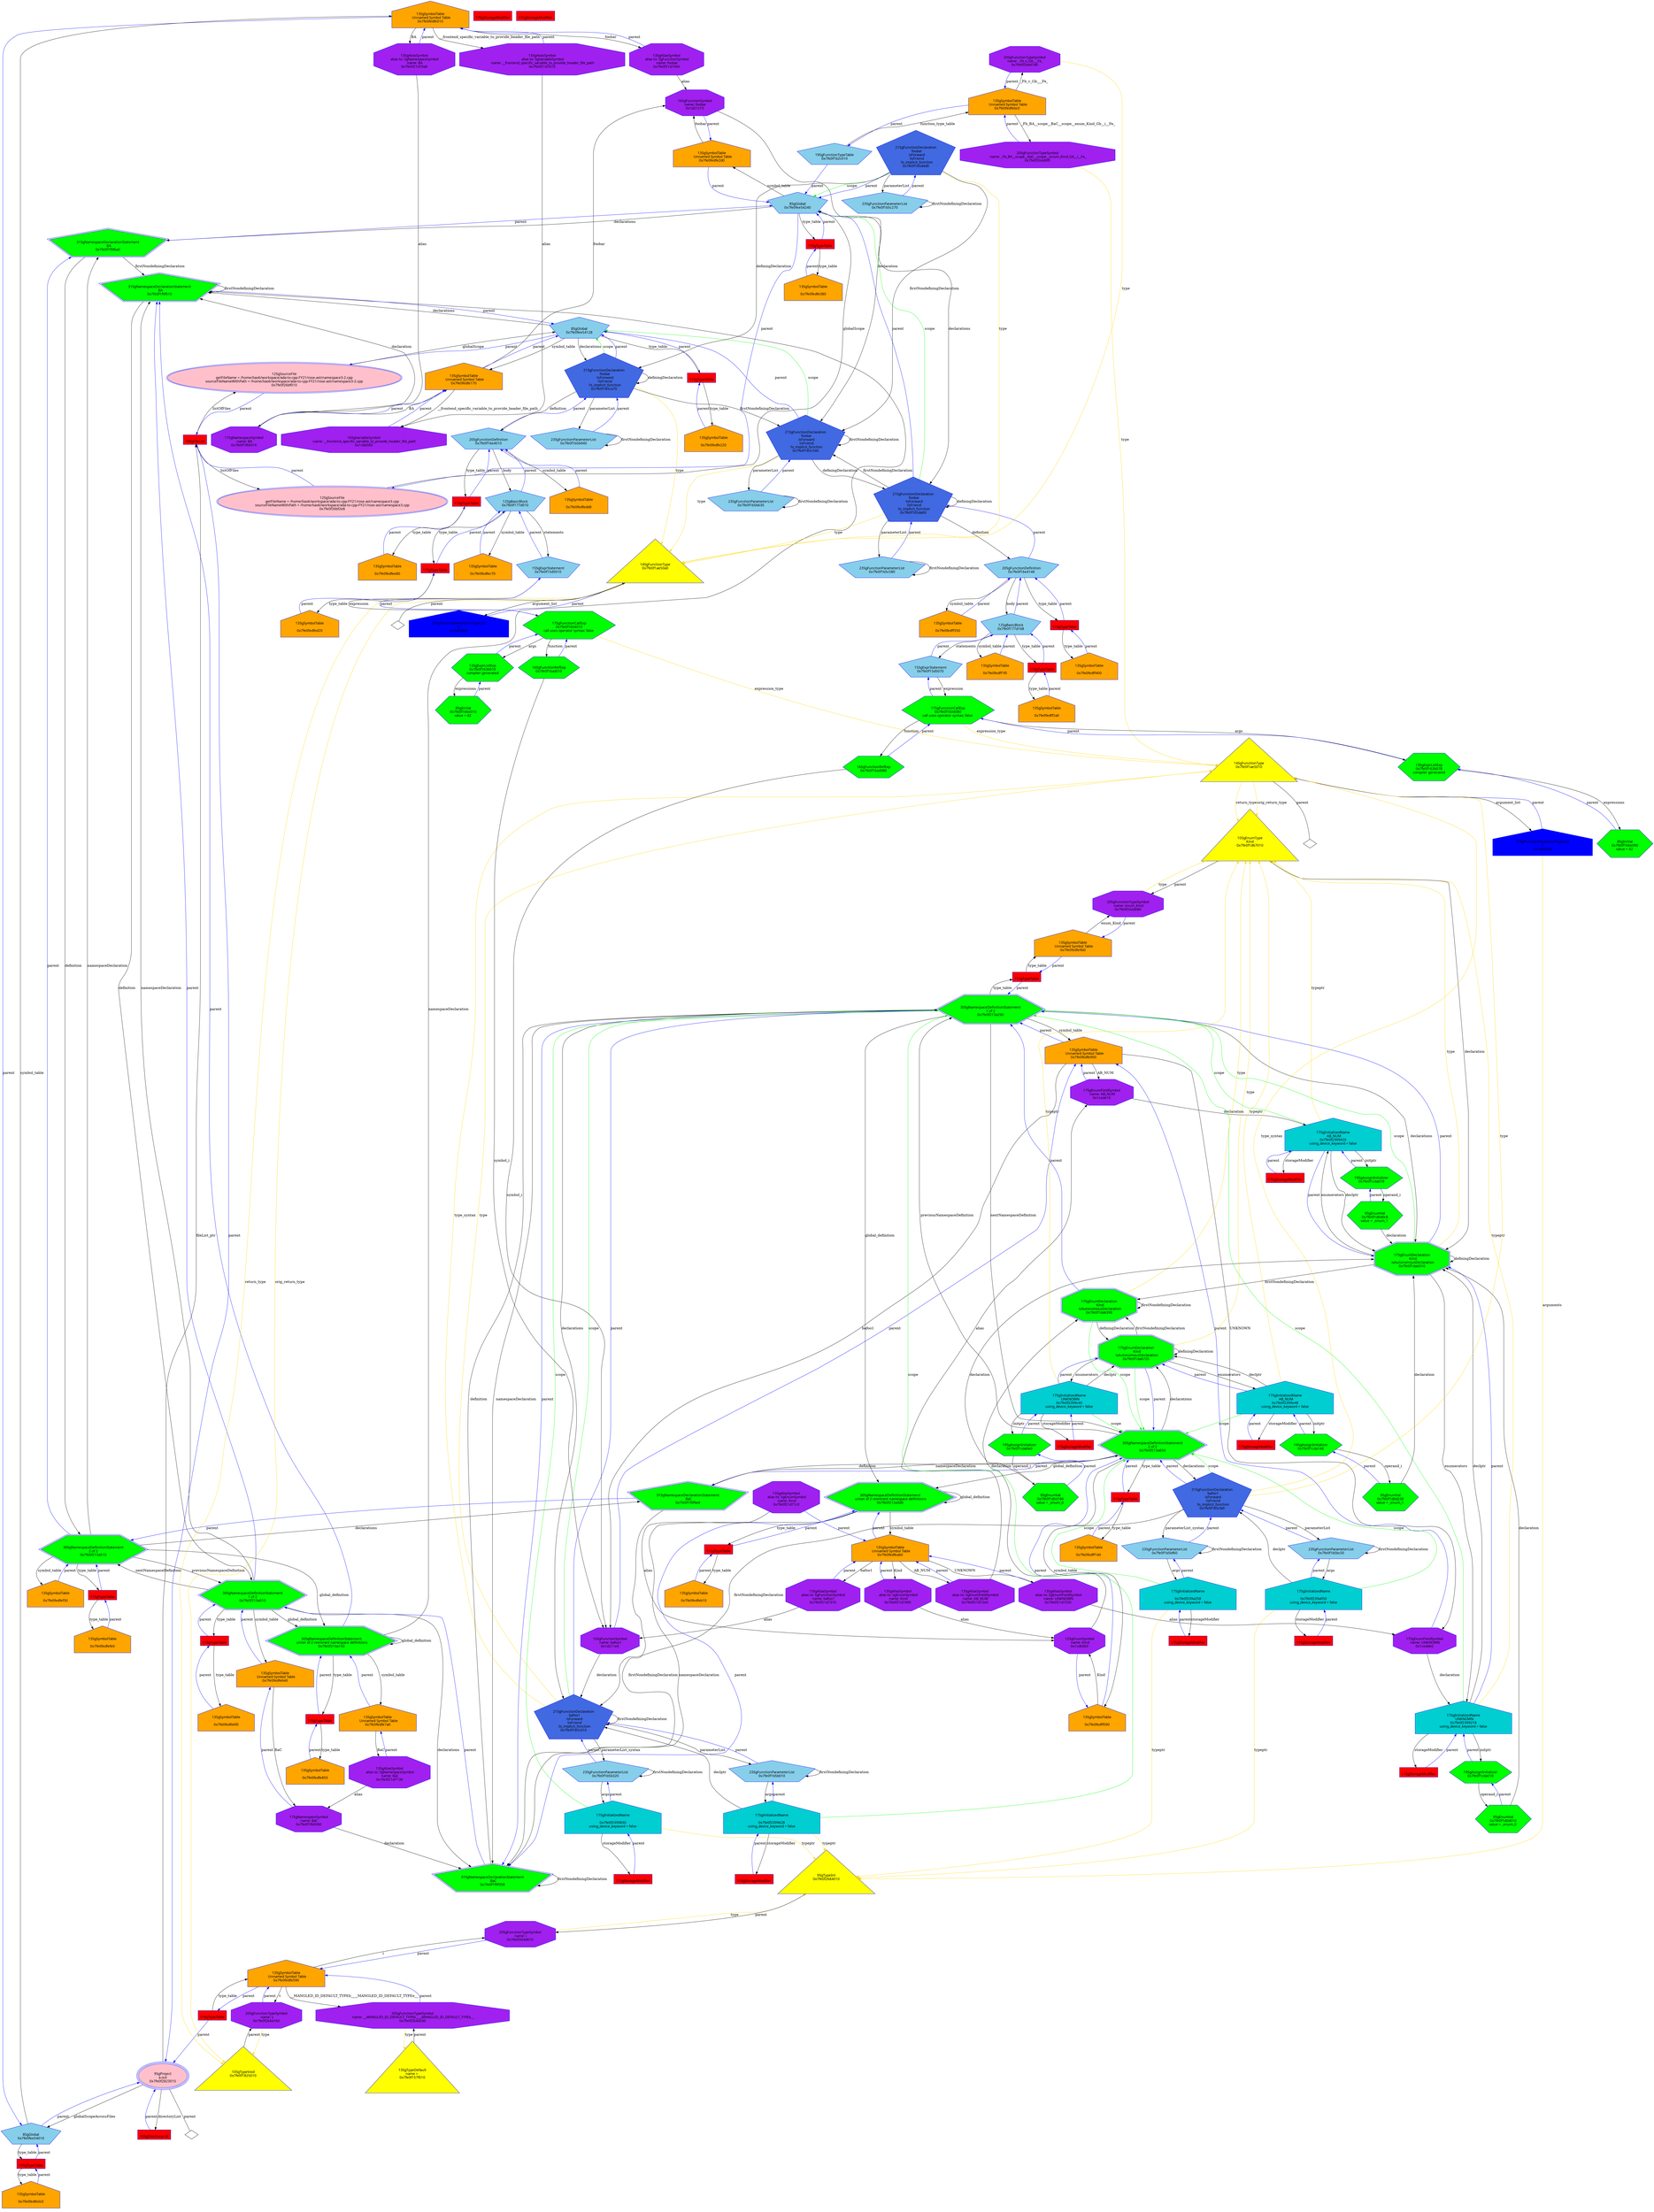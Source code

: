 digraph "Gnamespace3-2--namespace3.cpp.dot" {
"0x7fe0fedfe010"[label="\n13SgSymbolTable\n  Unnamed Symbol Table\n  0x7fe0fedfe010  " shape=house,regular=0,URL="\N",tooltip="more info at \N",sides=5,peripheries=1,color="blue",fillcolor=orange,fontname="7x13bold",fontcolor=black,style=filled];
"0x7fe0fedfe010" -> "0x7fe0f21d7400"[label="foobar" dir=forward ];
"0x7fe0fedfe010" -> "0x7fe0f21d70a0"[label="BA" dir=forward ];
"0x7fe0fedfe010" -> "0x7fe0f21d7010"[label="__frontend_specific_variable_to_provide_header_file_path" dir=forward ];
"0x7fe0fedfe010" -> "0x7fe0fee54010"[label="parent" color="blue" dir=forward ];
"0x7fe0fedfe0c0"[label="\n13SgSymbolTable\n  \n  0x7fe0fedfe0c0  " shape=house,regular=0,URL="\N",tooltip="more info at \N",sides=5,peripheries=1,color="blue",fillcolor=orange,fontname="7x13bold",fontcolor=black,style=filled];
"0x7fe0fedfe0c0" -> "0x1bf2fe0"[label="parent" color="blue" dir=forward ];
"0x7fe0fedfe170"[label="\n13SgSymbolTable\n  Unnamed Symbol Table\n  0x7fe0fedfe170  " shape=house,regular=0,URL="\N",tooltip="more info at \N",sides=5,peripheries=1,color="blue",fillcolor=orange,fontname="7x13bold",fontcolor=black,style=filled];
"0x7fe0fedfe170" -> "0x1d21210"[label="foobar" dir=forward ];
"0x7fe0fedfe170" -> "0x7fe0f1f60010"[label="BA" dir=forward ];
"0x7fe0fedfe170" -> "0x1cbb560"[label="__frontend_specific_variable_to_provide_header_file_path" dir=forward ];
"0x7fe0fedfe170" -> "0x7fe0fee54128"[label="parent" color="blue" dir=forward ];
"0x7fe0fedfe220"[label="\n13SgSymbolTable\n  \n  0x7fe0fedfe220  " shape=house,regular=0,URL="\N",tooltip="more info at \N",sides=5,peripheries=1,color="blue",fillcolor=orange,fontname="7x13bold",fontcolor=black,style=filled];
"0x7fe0fedfe220" -> "0x1bf3008"[label="parent" color="blue" dir=forward ];
"0x7fe0fedfe2d0"[label="\n13SgSymbolTable\n  Unnamed Symbol Table\n  0x7fe0fedfe2d0  " shape=house,regular=0,URL="\N",tooltip="more info at \N",sides=5,peripheries=1,color="blue",fillcolor=orange,fontname="7x13bold",fontcolor=black,style=filled];
"0x7fe0fedfe2d0" -> "0x1d21210"[label="foobar" dir=forward ];
"0x7fe0fedfe2d0" -> "0x7fe0fee54240"[label="parent" color="blue" dir=forward ];
"0x7fe0fedfe380"[label="\n13SgSymbolTable\n  \n  0x7fe0fedfe380  " shape=house,regular=0,URL="\N",tooltip="more info at \N",sides=5,peripheries=1,color="blue",fillcolor=orange,fontname="7x13bold",fontcolor=black,style=filled];
"0x7fe0fedfe380" -> "0x1bf3030"[label="parent" color="blue" dir=forward ];
"0x7fe0fedfe590"[label="\n13SgSymbolTable\n  Unnamed Symbol Table\n  0x7fe0fedfe590  " shape=house,regular=0,URL="\N",tooltip="more info at \N",sides=5,peripheries=1,color="blue",fillcolor=orange,fontname="7x13bold",fontcolor=black,style=filled];
"0x7fe0fedfe590" -> "0x7fe0f264d240"[label="__MANGLED_ID_DEFAULT_TYPEb____MANGLED_ID_DEFAULT_TYPEe__" dir=forward ];
"0x7fe0fedfe590" -> "0x7fe0f264d160"[label="v" dir=forward ];
"0x7fe0fedfe590" -> "0x7fe0f264d010"[label="i" dir=forward ];
"0x7fe0fedfe590" -> "0x1bf3080"[label="parent" color="blue" dir=forward ];
"0x7fe0fedfe640"[label="\n13SgSymbolTable\n  Unnamed Symbol Table\n  0x7fe0fedfe640  " shape=house,regular=0,URL="\N",tooltip="more info at \N",sides=5,peripheries=1,color="blue",fillcolor=orange,fontname="7x13bold",fontcolor=black,style=filled];
"0x7fe0fedfe640" -> "0x7fe0f1f60090"[label="BaC" dir=forward ];
"0x7fe0fedfe640" -> "0x7fe0f213a010"[label="parent" color="blue" dir=forward ];
"0x7fe0fedfe6f0"[label="\n13SgSymbolTable\n  \n  0x7fe0fedfe6f0  " shape=house,regular=0,URL="\N",tooltip="more info at \N",sides=5,peripheries=1,color="blue",fillcolor=orange,fontname="7x13bold",fontcolor=black,style=filled];
"0x7fe0fedfe6f0" -> "0x1bf30a8"[label="parent" color="blue" dir=forward ];
"0x7fe0fedfe7a0"[label="\n13SgSymbolTable\n  Unnamed Symbol Table\n  0x7fe0fedfe7a0  " shape=house,regular=0,URL="\N",tooltip="more info at \N",sides=5,peripheries=1,color="blue",fillcolor=orange,fontname="7x13bold",fontcolor=black,style=filled];
"0x7fe0fedfe7a0" -> "0x7fe0f21d7130"[label="BaC" dir=forward ];
"0x7fe0fedfe7a0" -> "0x7fe0f213a150"[label="parent" color="blue" dir=forward ];
"0x7fe0fedfe850"[label="\n13SgSymbolTable\n  \n  0x7fe0fedfe850  " shape=house,regular=0,URL="\N",tooltip="more info at \N",sides=5,peripheries=1,color="blue",fillcolor=orange,fontname="7x13bold",fontcolor=black,style=filled];
"0x7fe0fedfe850" -> "0x1bf30d0"[label="parent" color="blue" dir=forward ];
"0x7fe0fedfe900"[label="\n13SgSymbolTable\n  Unnamed Symbol Table\n  0x7fe0fedfe900  " shape=house,regular=0,URL="\N",tooltip="more info at \N",sides=5,peripheries=1,color="blue",fillcolor=orange,fontname="7x13bold",fontcolor=black,style=filled];
"0x7fe0fedfe900" -> "0x1d211e0"[label="bafoo1" dir=forward ];
"0x7fe0fedfe900" -> "0x1cede10"[label="AB_NUM" dir=forward ];
"0x7fe0fedfe900" -> "0x1cedde0"[label="UNKNOWN" dir=forward ];
"0x7fe0fedfe900" -> "0x7fe0f213a290"[label="parent" color="blue" dir=forward ];
"0x7fe0fedfe9b0"[label="\n13SgSymbolTable\n  Unnamed Symbol Table\n  0x7fe0fedfe9b0  " shape=house,regular=0,URL="\N",tooltip="more info at \N",sides=5,peripheries=1,color="blue",fillcolor=orange,fontname="7x13bold",fontcolor=black,style=filled];
"0x7fe0fedfe9b0" -> "0x7fe0f264d080"[label="enum_Kind" dir=forward ];
"0x7fe0fedfe9b0" -> "0x1bf30f8"[label="parent" color="blue" dir=forward ];
"0x7fe0fedfea60"[label="\n13SgSymbolTable\n  Unnamed Symbol Table\n  0x7fe0fedfea60  " shape=house,regular=0,URL="\N",tooltip="more info at \N",sides=5,peripheries=1,color="blue",fillcolor=orange,fontname="7x13bold",fontcolor=black,style=filled];
"0x7fe0fedfea60" -> "0x7fe0f21d7490"[label="Kind" dir=forward ];
"0x7fe0fedfea60" -> "0x7fe0f21d7370"[label="bafoo1" dir=forward ];
"0x7fe0fedfea60" -> "0x7fe0f21d72e0"[label="AB_NUM" dir=forward ];
"0x7fe0fedfea60" -> "0x7fe0f21d7250"[label="UNKNOWN" dir=forward ];
"0x7fe0fedfea60" -> "0x7fe0f213a3d0"[label="parent" color="blue" dir=forward ];
"0x7fe0fedfeb10"[label="\n13SgSymbolTable\n  \n  0x7fe0fedfeb10  " shape=house,regular=0,URL="\N",tooltip="more info at \N",sides=5,peripheries=1,color="blue",fillcolor=orange,fontname="7x13bold",fontcolor=black,style=filled];
"0x7fe0fedfeb10" -> "0x1bf3120"[label="parent" color="blue" dir=forward ];
"0x7fe0fedfebc0"[label="\n13SgSymbolTable\n  Unnamed Symbol Table\n  0x7fe0fedfebc0  " shape=house,regular=0,URL="\N",tooltip="more info at \N",sides=5,peripheries=1,color="blue",fillcolor=orange,fontname="7x13bold",fontcolor=black,style=filled];
"0x7fe0fedfebc0" -> "0x7fe0f264d1d0"[label="_Fb_v_Gb___Fe_" dir=forward ];
"0x7fe0fedfebc0" -> "0x7fe0f264d0f0"[label="_Fb_BA__scope__BaC__scope__enum_Kind_Gb__i__Fe_" dir=forward ];
"0x7fe0fedfebc0" -> "0x7fe0f1b2c010"[label="parent" color="blue" dir=forward ];
"0x7fe0fedfec70"[label="\n13SgSymbolTable\n  \n  0x7fe0fedfec70  " shape=house,regular=0,URL="\N",tooltip="more info at \N",sides=5,peripheries=1,color="blue",fillcolor=orange,fontname="7x13bold",fontcolor=black,style=filled];
"0x7fe0fedfec70" -> "0x7fe0f177d010"[label="parent" color="blue" dir=forward ];
"0x7fe0fedfed20"[label="\n13SgSymbolTable\n  \n  0x7fe0fedfed20  " shape=house,regular=0,URL="\N",tooltip="more info at \N",sides=5,peripheries=1,color="blue",fillcolor=orange,fontname="7x13bold",fontcolor=black,style=filled];
"0x7fe0fedfed20" -> "0x1bf3148"[label="parent" color="blue" dir=forward ];
"0x7fe0fedfedd0"[label="\n13SgSymbolTable\n  \n  0x7fe0fedfedd0  " shape=house,regular=0,URL="\N",tooltip="more info at \N",sides=5,peripheries=1,color="blue",fillcolor=orange,fontname="7x13bold",fontcolor=black,style=filled];
"0x7fe0fedfedd0" -> "0x7fe0f16e4010"[label="parent" color="blue" dir=forward ];
"0x7fe0fedfee80"[label="\n13SgSymbolTable\n  \n  0x7fe0fedfee80  " shape=house,regular=0,URL="\N",tooltip="more info at \N",sides=5,peripheries=1,color="blue",fillcolor=orange,fontname="7x13bold",fontcolor=black,style=filled];
"0x7fe0fedfee80" -> "0x1bf3170"[label="parent" color="blue" dir=forward ];
"0x7fe0fedfef30"[label="\n13SgSymbolTable\n  \n  0x7fe0fedfef30  " shape=house,regular=0,URL="\N",tooltip="more info at \N",sides=5,peripheries=1,color="blue",fillcolor=orange,fontname="7x13bold",fontcolor=black,style=filled];
"0x7fe0fedfef30" -> "0x7fe0f213a510"[label="parent" color="blue" dir=forward ];
"0x7fe0fedfefe0"[label="\n13SgSymbolTable\n  \n  0x7fe0fedfefe0  " shape=house,regular=0,URL="\N",tooltip="more info at \N",sides=5,peripheries=1,color="blue",fillcolor=orange,fontname="7x13bold",fontcolor=black,style=filled];
"0x7fe0fedfefe0" -> "0x1bf3198"[label="parent" color="blue" dir=forward ];
"0x7fe0fedff090"[label="\n13SgSymbolTable\n  \n  0x7fe0fedff090  " shape=house,regular=0,URL="\N",tooltip="more info at \N",sides=5,peripheries=1,color="blue",fillcolor=orange,fontname="7x13bold",fontcolor=black,style=filled];
"0x7fe0fedff090" -> "0x1cd6060"[label="Kind" dir=forward ];
"0x7fe0fedff090" -> "0x7fe0f213a650"[label="parent" color="blue" dir=forward ];
"0x7fe0fedff140"[label="\n13SgSymbolTable\n  \n  0x7fe0fedff140  " shape=house,regular=0,URL="\N",tooltip="more info at \N",sides=5,peripheries=1,color="blue",fillcolor=orange,fontname="7x13bold",fontcolor=black,style=filled];
"0x7fe0fedff140" -> "0x1bf31c0"[label="parent" color="blue" dir=forward ];
"0x7fe0fedff1f0"[label="\n13SgSymbolTable\n  \n  0x7fe0fedff1f0  " shape=house,regular=0,URL="\N",tooltip="more info at \N",sides=5,peripheries=1,color="blue",fillcolor=orange,fontname="7x13bold",fontcolor=black,style=filled];
"0x7fe0fedff1f0" -> "0x7fe0f177d168"[label="parent" color="blue" dir=forward ];
"0x7fe0fedff2a0"[label="\n13SgSymbolTable\n  \n  0x7fe0fedff2a0  " shape=house,regular=0,URL="\N",tooltip="more info at \N",sides=5,peripheries=1,color="blue",fillcolor=orange,fontname="7x13bold",fontcolor=black,style=filled];
"0x7fe0fedff2a0" -> "0x1bf31e8"[label="parent" color="blue" dir=forward ];
"0x7fe0fedff350"[label="\n13SgSymbolTable\n  \n  0x7fe0fedff350  " shape=house,regular=0,URL="\N",tooltip="more info at \N",sides=5,peripheries=1,color="blue",fillcolor=orange,fontname="7x13bold",fontcolor=black,style=filled];
"0x7fe0fedff350" -> "0x7fe0f16e4148"[label="parent" color="blue" dir=forward ];
"0x7fe0fedff400"[label="\n13SgSymbolTable\n  \n  0x7fe0fedff400  " shape=house,regular=0,URL="\N",tooltip="more info at \N",sides=5,peripheries=1,color="blue",fillcolor=orange,fontname="7x13bold",fontcolor=black,style=filled];
"0x7fe0fedff400" -> "0x1bf3210"[label="parent" color="blue" dir=forward ];
"0x1ca7bc0"[label="\n17SgStorageModifier" shape=polygon,regular=0,URL="\N",tooltip="more info at \N",sides=4,peripheries=1,color="blue",fillcolor=red,fontname="7x13bold",fontcolor=black,style=filled];
"0x1ca7be8"[label="\n17SgStorageModifier" shape=polygon,regular=0,URL="\N",tooltip="more info at \N",sides=4,peripheries=1,color="blue",fillcolor=red,fontname="7x13bold",fontcolor=black,style=filled];
"0x1ca7be8" -> "0x7fe0f2399218"[label="parent" color="blue" dir=forward ];
"0x1ca7c10"[label="\n17SgStorageModifier" shape=polygon,regular=0,URL="\N",tooltip="more info at \N",sides=4,peripheries=1,color="blue",fillcolor=red,fontname="7x13bold",fontcolor=black,style=filled];
"0x1ca7c10" -> "0x7fe0f2399420"[label="parent" color="blue" dir=forward ];
"0x1ca7c38"[label="\n17SgStorageModifier" shape=polygon,regular=0,URL="\N",tooltip="more info at \N",sides=4,peripheries=1,color="blue",fillcolor=red,fontname="7x13bold",fontcolor=black,style=filled];
"0x1ca7c38" -> "0x7fe0f2399628"[label="parent" color="blue" dir=forward ];
"0x1ca7c60"[label="\n17SgStorageModifier" shape=polygon,regular=0,URL="\N",tooltip="more info at \N",sides=4,peripheries=1,color="blue",fillcolor=red,fontname="7x13bold",fontcolor=black,style=filled];
"0x1ca7c60" -> "0x7fe0f2399830"[label="parent" color="blue" dir=forward ];
"0x1ca7c88"[label="\n17SgStorageModifier" shape=polygon,regular=0,URL="\N",tooltip="more info at \N",sides=4,peripheries=1,color="blue",fillcolor=red,fontname="7x13bold",fontcolor=black,style=filled];
"0x1ca7cb0"[label="\n17SgStorageModifier" shape=polygon,regular=0,URL="\N",tooltip="more info at \N",sides=4,peripheries=1,color="blue",fillcolor=red,fontname="7x13bold",fontcolor=black,style=filled];
"0x1ca7cb0" -> "0x7fe0f2399c40"[label="parent" color="blue" dir=forward ];
"0x1ca7cd8"[label="\n17SgStorageModifier" shape=polygon,regular=0,URL="\N",tooltip="more info at \N",sides=4,peripheries=1,color="blue",fillcolor=red,fontname="7x13bold",fontcolor=black,style=filled];
"0x1ca7cd8" -> "0x7fe0f2399e48"[label="parent" color="blue" dir=forward ];
"0x1ca7d00"[label="\n17SgStorageModifier" shape=polygon,regular=0,URL="\N",tooltip="more info at \N",sides=4,peripheries=1,color="blue",fillcolor=red,fontname="7x13bold",fontcolor=black,style=filled];
"0x1ca7d00" -> "0x7fe0f239a050"[label="parent" color="blue" dir=forward ];
"0x1ca7d28"[label="\n17SgStorageModifier" shape=polygon,regular=0,URL="\N",tooltip="more info at \N",sides=4,peripheries=1,color="blue",fillcolor=red,fontname="7x13bold",fontcolor=black,style=filled];
"0x1ca7d28" -> "0x7fe0f239a258"[label="parent" color="blue" dir=forward ];
"0x7fe0f26bf010"[label="\n12SgSourceFile\n  getFileName = /home/liao6/workspace/ada-to-cpp-FY21/rose-ast/namespace3-2.cpp  \n  sourceFileNameWithPath = /home/liao6/workspace/ada-to-cpp-FY21/rose-ast/namespace3-2.cpp  \n  0x7fe0f26bf010  " shape=ellipse,regular=0,URL="\N",tooltip="more info at \N",sides=5,peripheries=2,color="blue",fillcolor=pink,fontname="7x13bold",fontcolor=black,style=filled];
"0x7fe0f26bf010" -> "0x7fe0fee54128"[label="globalScope" dir=forward ];
"0x7fe0f26bf010" -> "0x1bb8560"[label="parent" color="blue" dir=forward ];
"0x7fe0f26bf2e8"[label="\n12SgSourceFile\n  getFileName = /home/liao6/workspace/ada-to-cpp-FY21/rose-ast/namespace3.cpp  \n  sourceFileNameWithPath = /home/liao6/workspace/ada-to-cpp-FY21/rose-ast/namespace3.cpp  \n  0x7fe0f26bf2e8  " shape=ellipse,regular=0,URL="\N",tooltip="more info at \N",sides=5,peripheries=2,color="blue",fillcolor=pink,fontname="7x13bold",fontcolor=black,style=filled];
"0x7fe0f26bf2e8" -> "0x7fe0fee54240"[label="globalScope" dir=forward ];
"0x7fe0f26bf2e8" -> "0x1bb8560"[label="parent" color="blue" dir=forward ];
"0x1bb8560"[label="\n10SgFileList" shape=polygon,regular=0,URL="\N",tooltip="more info at \N",sides=4,peripheries=1,color="blue",fillcolor=red,fontname="7x13bold",fontcolor=black,style=filled];
"0x1bb8560" -> "0x7fe0f26bf010"[label="listOfFiles" dir=forward ];
"0x1bb8560" -> "0x7fe0f26bf2e8"[label="listOfFiles" dir=forward ];
"0x1bb8560" -> "0x7fe0f2823010"[label="parent" color="blue" dir=forward ];
"0x1bd7970"[label="\n15SgDirectoryList" shape=polygon,regular=0,URL="\N",tooltip="more info at \N",sides=4,peripheries=1,color="blue",fillcolor=red,fontname="7x13bold",fontcolor=black,style=filled];
"0x1bd7970" -> "0x7fe0f2823010"[label="parent" color="blue" dir=forward ];
"0x7fe0f2823010"[label="\n9SgProject\n  a.out  \n  0x7fe0f2823010  " shape=ellipse,regular=0,URL="\N",tooltip="more info at \N",sides=5,peripheries=3,color="blue",fillcolor=pink,fontname="7x13bold",fontcolor=black,style=filled];
"0x7fe0f2823010" -> "0x1bb8560"[label="fileList_ptr" dir=forward ];
"0x7fe0f2823010" -> "0x1bd7970"[label="directoryList" dir=forward ];
"0x7fe0f2823010" -> "0x7fe0fee54010"[label="globalScopeAcrossFiles" dir=forward ];
"0x7fe0f2823010" -> "0x7fe0f2823010__parent__null"[label="parent" dir=none ];
"0x7fe0f2823010__parent__null"[label="" shape=diamond ];
"0x1d05830"[label="\n27SgFunctionParameterTypeList\n  1  \n  0x1d05830  " shape=house,regular=0,URL="\N",tooltip="more info at \N",sides=5,peripheries=1,color="blue",fillcolor=blue,fontname="7x13bold",fontcolor=black,style=filled];
"0x1d05830" -> "0x7fe0f2684010"[label="arguments" color="gold1" dir=forward ];
"0x1d05830" -> "0x7fe0f1ae5010"[label="parent" color="blue" dir=forward ];
"0x1d05868"[label="\n27SgFunctionParameterTypeList\n  0  \n  0x1d05868  " shape=house,regular=0,URL="\N",tooltip="more info at \N",sides=5,peripheries=1,color="blue",fillcolor=blue,fontname="7x13bold",fontcolor=black,style=filled];
"0x1d05868" -> "0x7fe0f1ae50a0"[label="parent" color="blue" dir=forward ];
"0x1bf2fe0"[label="\n11SgTypeTable" shape=polygon,regular=0,URL="\N",tooltip="more info at \N",sides=4,peripheries=1,color="blue",fillcolor=red,fontname="7x13bold",fontcolor=black,style=filled];
"0x1bf2fe0" -> "0x7fe0fedfe0c0"[label="type_table" dir=forward ];
"0x1bf2fe0" -> "0x7fe0fee54010"[label="parent" color="blue" dir=forward ];
"0x1bf3008"[label="\n11SgTypeTable" shape=polygon,regular=0,URL="\N",tooltip="more info at \N",sides=4,peripheries=1,color="blue",fillcolor=red,fontname="7x13bold",fontcolor=black,style=filled];
"0x1bf3008" -> "0x7fe0fedfe220"[label="type_table" dir=forward ];
"0x1bf3008" -> "0x7fe0fee54128"[label="parent" color="blue" dir=forward ];
"0x1bf3030"[label="\n11SgTypeTable" shape=polygon,regular=0,URL="\N",tooltip="more info at \N",sides=4,peripheries=1,color="blue",fillcolor=red,fontname="7x13bold",fontcolor=black,style=filled];
"0x1bf3030" -> "0x7fe0fedfe380"[label="type_table" dir=forward ];
"0x1bf3030" -> "0x7fe0fee54240"[label="parent" color="blue" dir=forward ];
"0x1bf3080"[label="\n11SgTypeTable" shape=polygon,regular=0,URL="\N",tooltip="more info at \N",sides=4,peripheries=1,color="blue",fillcolor=red,fontname="7x13bold",fontcolor=black,style=filled];
"0x1bf3080" -> "0x7fe0fedfe590"[label="type_table" dir=forward ];
"0x1bf3080" -> "0x7fe0f2823010"[label="parent" color="blue" dir=forward ];
"0x1bf30a8"[label="\n11SgTypeTable" shape=polygon,regular=0,URL="\N",tooltip="more info at \N",sides=4,peripheries=1,color="blue",fillcolor=red,fontname="7x13bold",fontcolor=black,style=filled];
"0x1bf30a8" -> "0x7fe0fedfe6f0"[label="type_table" dir=forward ];
"0x1bf30a8" -> "0x7fe0f213a010"[label="parent" color="blue" dir=forward ];
"0x1bf30d0"[label="\n11SgTypeTable" shape=polygon,regular=0,URL="\N",tooltip="more info at \N",sides=4,peripheries=1,color="blue",fillcolor=red,fontname="7x13bold",fontcolor=black,style=filled];
"0x1bf30d0" -> "0x7fe0fedfe850"[label="type_table" dir=forward ];
"0x1bf30d0" -> "0x7fe0f213a150"[label="parent" color="blue" dir=forward ];
"0x1bf30f8"[label="\n11SgTypeTable" shape=polygon,regular=0,URL="\N",tooltip="more info at \N",sides=4,peripheries=1,color="blue",fillcolor=red,fontname="7x13bold",fontcolor=black,style=filled];
"0x1bf30f8" -> "0x7fe0fedfe9b0"[label="type_table" dir=forward ];
"0x1bf30f8" -> "0x7fe0f213a290"[label="parent" color="blue" dir=forward ];
"0x1bf3120"[label="\n11SgTypeTable" shape=polygon,regular=0,URL="\N",tooltip="more info at \N",sides=4,peripheries=1,color="blue",fillcolor=red,fontname="7x13bold",fontcolor=black,style=filled];
"0x1bf3120" -> "0x7fe0fedfeb10"[label="type_table" dir=forward ];
"0x1bf3120" -> "0x7fe0f213a3d0"[label="parent" color="blue" dir=forward ];
"0x1bf3148"[label="\n11SgTypeTable" shape=polygon,regular=0,URL="\N",tooltip="more info at \N",sides=4,peripheries=1,color="blue",fillcolor=red,fontname="7x13bold",fontcolor=black,style=filled];
"0x1bf3148" -> "0x7fe0fedfed20"[label="type_table" dir=forward ];
"0x1bf3148" -> "0x7fe0f177d010"[label="parent" color="blue" dir=forward ];
"0x1bf3170"[label="\n11SgTypeTable" shape=polygon,regular=0,URL="\N",tooltip="more info at \N",sides=4,peripheries=1,color="blue",fillcolor=red,fontname="7x13bold",fontcolor=black,style=filled];
"0x1bf3170" -> "0x7fe0fedfee80"[label="type_table" dir=forward ];
"0x1bf3170" -> "0x7fe0f16e4010"[label="parent" color="blue" dir=forward ];
"0x1bf3198"[label="\n11SgTypeTable" shape=polygon,regular=0,URL="\N",tooltip="more info at \N",sides=4,peripheries=1,color="blue",fillcolor=red,fontname="7x13bold",fontcolor=black,style=filled];
"0x1bf3198" -> "0x7fe0fedfefe0"[label="type_table" dir=forward ];
"0x1bf3198" -> "0x7fe0f213a510"[label="parent" color="blue" dir=forward ];
"0x1bf31c0"[label="\n11SgTypeTable" shape=polygon,regular=0,URL="\N",tooltip="more info at \N",sides=4,peripheries=1,color="blue",fillcolor=red,fontname="7x13bold",fontcolor=black,style=filled];
"0x1bf31c0" -> "0x7fe0fedff140"[label="type_table" dir=forward ];
"0x1bf31c0" -> "0x7fe0f213a650"[label="parent" color="blue" dir=forward ];
"0x1bf31e8"[label="\n11SgTypeTable" shape=polygon,regular=0,URL="\N",tooltip="more info at \N",sides=4,peripheries=1,color="blue",fillcolor=red,fontname="7x13bold",fontcolor=black,style=filled];
"0x1bf31e8" -> "0x7fe0fedff2a0"[label="type_table" dir=forward ];
"0x1bf31e8" -> "0x7fe0f177d168"[label="parent" color="blue" dir=forward ];
"0x1bf3210"[label="\n11SgTypeTable" shape=polygon,regular=0,URL="\N",tooltip="more info at \N",sides=4,peripheries=1,color="blue",fillcolor=red,fontname="7x13bold",fontcolor=black,style=filled];
"0x1bf3210" -> "0x7fe0fedff400"[label="type_table" dir=forward ];
"0x1bf3210" -> "0x7fe0f16e4148"[label="parent" color="blue" dir=forward ];
"0x7fe0f2684010"[label="\n9SgTypeInt\n  0x7fe0f2684010  \n   \n   " shape=polygon,regular=0,URL="\N",tooltip="more info at \N",sides=3,peripheries=1,color="blue",fillcolor=yellow,fontname="7x13bold",fontcolor=black,style=filled];
"0x7fe0f2684010" -> "0x7fe0f264d010"[label="parent" dir=forward ];
"0x7fe0f1825010"[label="\n10SgTypeVoid\n  0x7fe0f1825010  \n   \n   " shape=polygon,regular=0,URL="\N",tooltip="more info at \N",sides=3,peripheries=1,color="blue",fillcolor=yellow,fontname="7x13bold",fontcolor=black,style=filled];
"0x7fe0f1825010" -> "0x7fe0f264d160"[label="parent" dir=forward ];
"0x7fe0f157f010"[label="\n13SgTypeDefault\n  name =   \n  0x7fe0f157f010  \n   \n   " shape=polygon,regular=0,URL="\N",tooltip="more info at \N",sides=3,peripheries=1,color="blue",fillcolor=yellow,fontname="7x13bold",fontcolor=black,style=filled];
"0x7fe0f157f010" -> "0x7fe0f264d240"[label="parent" dir=forward ];
"0x7fe0f1d67010"[label="\n10SgEnumType\nKind\n  0x7fe0f1d67010  \n   \n   " shape=polygon,regular=0,URL="\N",tooltip="more info at \N",sides=3,peripheries=1,color="blue",fillcolor=yellow,fontname="7x13bold",fontcolor=black,style=filled];
"0x7fe0f1d67010" -> "0x7fe0f1da6010"[label="declaration" dir=forward ];
"0x7fe0f1d67010" -> "0x7fe0f264d080"[label="parent" dir=forward ];
"0x7fe0f1ae5010"[label="\n14SgFunctionType\n  0x7fe0f1ae5010  \n   \n   " shape=polygon,regular=0,URL="\N",tooltip="more info at \N",sides=3,peripheries=1,color="blue",fillcolor=yellow,fontname="7x13bold",fontcolor=black,style=filled];
"0x7fe0f1ae5010" -> "0x7fe0f1d67010"[label="return_type" color="gold1" dir=forward ];
"0x7fe0f1ae5010" -> "0x7fe0f1d67010"[label="orig_return_type" color="gold1" dir=forward ];
"0x7fe0f1ae5010" -> "0x1d05830"[label="argument_list" dir=forward ];
"0x7fe0f1ae5010" -> "0x7fe0f1ae5010__parent__null"[label="parent" dir=none ];
"0x7fe0f1ae5010__parent__null"[label="" shape=diamond ];
"0x7fe0f1ae50a0"[label="\n14SgFunctionType\n  0x7fe0f1ae50a0  \n   \n   " shape=polygon,regular=0,URL="\N",tooltip="more info at \N",sides=3,peripheries=1,color="blue",fillcolor=yellow,fontname="7x13bold",fontcolor=black,style=filled];
"0x7fe0f1ae50a0" -> "0x7fe0f1825010"[label="return_type" color="gold1" dir=forward ];
"0x7fe0f1ae50a0" -> "0x7fe0f1825010"[label="orig_return_type" color="gold1" dir=forward ];
"0x7fe0f1ae50a0" -> "0x1d05868"[label="argument_list" dir=forward ];
"0x7fe0f1ae50a0" -> "0x7fe0f1ae50a0__parent__null"[label="parent" dir=none ];
"0x7fe0f1ae50a0__parent__null"[label="" shape=diamond ];
"0x7fe0f1b5b010"[label="\n23SgFunctionParameterList\n  0x7fe0f1b5b010  " shape=polygon,regular=0,URL="\N",tooltip="more info at \N",sides=5,peripheries=1,color="blue",fillcolor=skyblue,fontname="7x13bold",fontcolor=black,style=filled];
"0x7fe0f1b5b010" -> "0x7fe0f2399628"[label="args" dir=forward ];
"0x7fe0f1b5b010" -> "0x7fe0f1b5b010"[label="firstNondefiningDeclaration" dir=forward ];
"0x7fe0f1b5b010" -> "0x7fe0f185c010"[label="parent" color="blue" dir=forward ];
"0x7fe0f1b5b320"[label="\n23SgFunctionParameterList\n  0x7fe0f1b5b320  " shape=polygon,regular=0,URL="\N",tooltip="more info at \N",sides=5,peripheries=1,color="blue",fillcolor=skyblue,fontname="7x13bold",fontcolor=black,style=filled];
"0x7fe0f1b5b320" -> "0x7fe0f2399830"[label="args" dir=forward ];
"0x7fe0f1b5b320" -> "0x7fe0f1b5b320"[label="firstNondefiningDeclaration" dir=forward ];
"0x7fe0f1b5b320" -> "0x7fe0f185c010"[label="parent" color="blue" dir=forward ];
"0x7fe0f1b5b630"[label="\n23SgFunctionParameterList\n  0x7fe0f1b5b630  " shape=polygon,regular=0,URL="\N",tooltip="more info at \N",sides=5,peripheries=1,color="blue",fillcolor=skyblue,fontname="7x13bold",fontcolor=black,style=filled];
"0x7fe0f1b5b630" -> "0x7fe0f1b5b630"[label="firstNondefiningDeclaration" dir=forward ];
"0x7fe0f1b5b630" -> "0x7fe0f185c540"[label="parent" color="blue" dir=forward ];
"0x7fe0f1b5b940"[label="\n23SgFunctionParameterList\n  0x7fe0f1b5b940  " shape=polygon,regular=0,URL="\N",tooltip="more info at \N",sides=5,peripheries=1,color="blue",fillcolor=skyblue,fontname="7x13bold",fontcolor=black,style=filled];
"0x7fe0f1b5b940" -> "0x7fe0f1b5b940"[label="firstNondefiningDeclaration" dir=forward ];
"0x7fe0f1b5b940" -> "0x7fe0f185ca70"[label="parent" color="blue" dir=forward ];
"0x7fe0f1b5bc50"[label="\n23SgFunctionParameterList\n  0x7fe0f1b5bc50  " shape=polygon,regular=0,URL="\N",tooltip="more info at \N",sides=5,peripheries=1,color="blue",fillcolor=skyblue,fontname="7x13bold",fontcolor=black,style=filled];
"0x7fe0f1b5bc50" -> "0x7fe0f239a050"[label="args" dir=forward ];
"0x7fe0f1b5bc50" -> "0x7fe0f1b5bc50"[label="firstNondefiningDeclaration" dir=forward ];
"0x7fe0f1b5bc50" -> "0x7fe0f185cfa0"[label="parent" color="blue" dir=forward ];
"0x7fe0f1b5bf60"[label="\n23SgFunctionParameterList\n  0x7fe0f1b5bf60  " shape=polygon,regular=0,URL="\N",tooltip="more info at \N",sides=5,peripheries=1,color="blue",fillcolor=skyblue,fontname="7x13bold",fontcolor=black,style=filled];
"0x7fe0f1b5bf60" -> "0x7fe0f239a258"[label="args" dir=forward ];
"0x7fe0f1b5bf60" -> "0x7fe0f1b5bf60"[label="firstNondefiningDeclaration" dir=forward ];
"0x7fe0f1b5bf60" -> "0x7fe0f185cfa0"[label="parent" color="blue" dir=forward ];
"0x7fe0f1b5c270"[label="\n23SgFunctionParameterList\n  0x7fe0f1b5c270  " shape=polygon,regular=0,URL="\N",tooltip="more info at \N",sides=5,peripheries=1,color="blue",fillcolor=skyblue,fontname="7x13bold",fontcolor=black,style=filled];
"0x7fe0f1b5c270" -> "0x7fe0f1b5c270"[label="firstNondefiningDeclaration" dir=forward ];
"0x7fe0f1b5c270" -> "0x7fe0f185d4d0"[label="parent" color="blue" dir=forward ];
"0x7fe0f1b5c580"[label="\n23SgFunctionParameterList\n  0x7fe0f1b5c580  " shape=polygon,regular=0,URL="\N",tooltip="more info at \N",sides=5,peripheries=1,color="blue",fillcolor=skyblue,fontname="7x13bold",fontcolor=black,style=filled];
"0x7fe0f1b5c580" -> "0x7fe0f1b5c580"[label="firstNondefiningDeclaration" dir=forward ];
"0x7fe0f1b5c580" -> "0x7fe0f185da00"[label="parent" color="blue" dir=forward ];
"0x7fe0f177d010"[label="\n12SgBasicBlock\n  0x7fe0f177d010  " shape=polygon,regular=0,URL="\N",tooltip="more info at \N",sides=5,peripheries=1,color="blue",fillcolor=skyblue,fontname="7x13bold",fontcolor=black,style=filled];
"0x7fe0f177d010" -> "0x7fe0f15d5010"[label="statements" dir=forward ];
"0x7fe0f177d010" -> "0x7fe0fedfec70"[label="symbol_table" dir=forward ];
"0x7fe0f177d010" -> "0x1bf3148"[label="type_table" dir=forward ];
"0x7fe0f177d010" -> "0x7fe0f16e4010"[label="parent" color="blue" dir=forward ];
"0x7fe0f177d168"[label="\n12SgBasicBlock\n  0x7fe0f177d168  " shape=polygon,regular=0,URL="\N",tooltip="more info at \N",sides=5,peripheries=1,color="blue",fillcolor=skyblue,fontname="7x13bold",fontcolor=black,style=filled];
"0x7fe0f177d168" -> "0x7fe0f15d5070"[label="statements" dir=forward ];
"0x7fe0f177d168" -> "0x7fe0fedff1f0"[label="symbol_table" dir=forward ];
"0x7fe0f177d168" -> "0x1bf31e8"[label="type_table" dir=forward ];
"0x7fe0f177d168" -> "0x7fe0f16e4148"[label="parent" color="blue" dir=forward ];
"0x7fe0fee54010"[label="\n8SgGlobal\n  0x7fe0fee54010  " shape=polygon,regular=0,URL="\N",tooltip="more info at \N",sides=5,peripheries=1,color="blue",fillcolor=skyblue,fontname="7x13bold",fontcolor=black,style=filled];
"0x7fe0fee54010" -> "0x7fe0fedfe010"[label="symbol_table" dir=forward ];
"0x7fe0fee54010" -> "0x1bf2fe0"[label="type_table" dir=forward ];
"0x7fe0fee54010" -> "0x7fe0f2823010"[label="parent" color="blue" dir=forward ];
"0x7fe0fee54128"[label="\n8SgGlobal\n  0x7fe0fee54128  " shape=polygon,regular=0,URL="\N",tooltip="more info at \N",sides=5,peripheries=1,color="blue",fillcolor=skyblue,fontname="7x13bold",fontcolor=black,style=filled];
"0x7fe0fee54128" -> "0x7fe0f1f9f010"[label="declarations" dir=forward ];
"0x7fe0fee54128" -> "0x7fe0f185ca70"[label="declarations" dir=forward ];
"0x7fe0fee54128" -> "0x7fe0fedfe170"[label="symbol_table" dir=forward ];
"0x7fe0fee54128" -> "0x1bf3008"[label="type_table" dir=forward ];
"0x7fe0fee54128" -> "0x7fe0f26bf010"[label="parent" color="blue" dir=forward ];
"0x7fe0fee54240"[label="\n8SgGlobal\n  0x7fe0fee54240  " shape=polygon,regular=0,URL="\N",tooltip="more info at \N",sides=5,peripheries=1,color="blue",fillcolor=skyblue,fontname="7x13bold",fontcolor=black,style=filled];
"0x7fe0fee54240" -> "0x7fe0f1f9f6a0"[label="declarations" dir=forward ];
"0x7fe0fee54240" -> "0x7fe0f185da00"[label="declarations" dir=forward ];
"0x7fe0fee54240" -> "0x7fe0fedfe2d0"[label="symbol_table" dir=forward ];
"0x7fe0fee54240" -> "0x1bf3030"[label="type_table" dir=forward ];
"0x7fe0fee54240" -> "0x7fe0f26bf2e8"[label="parent" color="blue" dir=forward ];
"0x7fe0f1da6010"[label="\n17SgEnumDeclaration\n  Kind\n  isAutonomousDeclaration\n  0x7fe0f1da6010  " shape=polygon,regular=0,URL="\N",tooltip="more info at \N",sides=8,peripheries=2,color="blue",fillcolor=green,fontname="7x13bold",fontcolor=black,style=filled];
"0x7fe0f1da6010" -> "0x7fe0f1d67010"[label="type" color="gold1" dir=forward ];
"0x7fe0f1da6010" -> "0x7fe0f2399218"[label="enumerators" dir=forward ];
"0x7fe0f1da6010" -> "0x7fe0f2399420"[label="enumerators" dir=forward ];
"0x7fe0f1da6010" -> "0x7fe0f213a290"[label="scope" color="green" dir=forward ];
"0x7fe0f1da6010" -> "0x7fe0f1da6010"[label="definingDeclaration" dir=forward ];
"0x7fe0f1da6010" -> "0x7fe0f1da6398"[label="firstNondefiningDeclaration" dir=forward ];
"0x7fe0f1da6010" -> "0x7fe0f213a290"[label="parent" color="blue" dir=forward ];
"0x7fe0f1da6398"[label="\n17SgEnumDeclaration\n  Kind\n  isAutonomousDeclaration\n  0x7fe0f1da6398  " shape=polygon,regular=0,URL="\N",tooltip="more info at \N",sides=8,peripheries=2,color="blue",fillcolor=green,fontname="7x13bold",fontcolor=black,style=filled];
"0x7fe0f1da6398" -> "0x7fe0f1d67010"[label="type" color="gold1" dir=forward ];
"0x7fe0f1da6398" -> "0x7fe0f213a650"[label="scope" color="green" dir=forward ];
"0x7fe0f1da6398" -> "0x7fe0f1da6720"[label="definingDeclaration" dir=forward ];
"0x7fe0f1da6398" -> "0x7fe0f1da6398"[label="firstNondefiningDeclaration" dir=forward ];
"0x7fe0f1da6398" -> "0x7fe0f213a290"[label="parent" color="blue" dir=forward ];
"0x7fe0f1da6720"[label="\n17SgEnumDeclaration\n  Kind\n  isAutonomousDeclaration\n  0x7fe0f1da6720  " shape=polygon,regular=0,URL="\N",tooltip="more info at \N",sides=8,peripheries=2,color="blue",fillcolor=green,fontname="7x13bold",fontcolor=black,style=filled];
"0x7fe0f1da6720" -> "0x7fe0f1d67010"[label="type" color="gold1" dir=forward ];
"0x7fe0f1da6720" -> "0x7fe0f2399c40"[label="enumerators" dir=forward ];
"0x7fe0f1da6720" -> "0x7fe0f2399e48"[label="enumerators" dir=forward ];
"0x7fe0f1da6720" -> "0x7fe0f213a650"[label="scope" color="green" dir=forward ];
"0x7fe0f1da6720" -> "0x7fe0f1da6720"[label="definingDeclaration" dir=forward ];
"0x7fe0f1da6720" -> "0x7fe0f1da6398"[label="firstNondefiningDeclaration" dir=forward ];
"0x7fe0f1da6720" -> "0x7fe0f213a650"[label="parent" color="blue" dir=forward ];
"0x7fe0f1b2c010"[label="\n19SgFunctionTypeTable\n  0x7fe0f1b2c010  " shape=polygon,regular=0,URL="\N",tooltip="more info at \N",sides=5,peripheries=1,color="blue",fillcolor=skyblue,fontname="7x13bold",fontcolor=black,style=filled];
"0x7fe0f1b2c010" -> "0x7fe0fedfebc0"[label="function_type_table" dir=forward ];
"0x7fe0f1b2c010" -> "0x7fe0fee54240"[label="parent" color="blue" dir=forward ];
"0x7fe0f15d5010"[label="\n15SgExprStatement\n  0x7fe0f15d5010  " shape=polygon,regular=0,URL="\N",tooltip="more info at \N",sides=5,peripheries=1,color="blue",fillcolor=skyblue,fontname="7x13bold",fontcolor=black,style=filled];
"0x7fe0f15d5010" -> "0x7fe0f1604010"[label="expression" dir=forward ];
"0x7fe0f15d5010" -> "0x7fe0f177d010"[label="parent" color="blue" dir=forward ];
"0x7fe0f15d5070"[label="\n15SgExprStatement\n  0x7fe0f15d5070  " shape=polygon,regular=0,URL="\N",tooltip="more info at \N",sides=5,peripheries=1,color="blue",fillcolor=skyblue,fontname="7x13bold",fontcolor=black,style=filled];
"0x7fe0f15d5070" -> "0x7fe0f1604080"[label="expression" dir=forward ];
"0x7fe0f15d5070" -> "0x7fe0f177d168"[label="parent" color="blue" dir=forward ];
"0x7fe0f1f9f010"[label="\n31SgNamespaceDeclarationStatement\n  BA\n  0x7fe0f1f9f010  " shape=polygon,regular=0,URL="\N",tooltip="more info at \N",sides=5,peripheries=2,color="blue",fillcolor=green,fontname="7x13bold",fontcolor=black,style=filled];
"0x7fe0f1f9f010" -> "0x7fe0f213a010"[label="definition" dir=forward ];
"0x7fe0f1f9f010" -> "0x7fe0f1f9f010"[label="firstNondefiningDeclaration" dir=forward ];
"0x7fe0f1f9f010" -> "0x7fe0fee54128"[label="parent" color="blue" dir=forward ];
"0x7fe0f1f9f358"[label="\n31SgNamespaceDeclarationStatement\n  BaC\n  0x7fe0f1f9f358  " shape=polygon,regular=0,URL="\N",tooltip="more info at \N",sides=5,peripheries=2,color="blue",fillcolor=green,fontname="7x13bold",fontcolor=black,style=filled];
"0x7fe0f1f9f358" -> "0x7fe0f213a290"[label="definition" dir=forward ];
"0x7fe0f1f9f358" -> "0x7fe0f1f9f358"[label="firstNondefiningDeclaration" dir=forward ];
"0x7fe0f1f9f358" -> "0x7fe0f213a010"[label="parent" color="blue" dir=forward ];
"0x7fe0f1f9f6a0"[label="\n31SgNamespaceDeclarationStatement\n  BA\n  0x7fe0f1f9f6a0  " shape=polygon,regular=0,URL="\N",tooltip="more info at \N",sides=5,peripheries=2,color="blue",fillcolor=green,fontname="7x13bold",fontcolor=black,style=filled];
"0x7fe0f1f9f6a0" -> "0x7fe0f213a510"[label="definition" dir=forward ];
"0x7fe0f1f9f6a0" -> "0x7fe0f1f9f010"[label="firstNondefiningDeclaration" dir=forward ];
"0x7fe0f1f9f6a0" -> "0x7fe0fee54240"[label="parent" color="blue" dir=forward ];
"0x7fe0f1f9f9e8"[label="\n31SgNamespaceDeclarationStatement\n  BaC\n  0x7fe0f1f9f9e8  " shape=polygon,regular=0,URL="\N",tooltip="more info at \N",sides=5,peripheries=2,color="blue",fillcolor=green,fontname="7x13bold",fontcolor=black,style=filled];
"0x7fe0f1f9f9e8" -> "0x7fe0f213a650"[label="definition" dir=forward ];
"0x7fe0f1f9f9e8" -> "0x7fe0f1f9f358"[label="firstNondefiningDeclaration" dir=forward ];
"0x7fe0f1f9f9e8" -> "0x7fe0f213a510"[label="parent" color="blue" dir=forward ];
"0x7fe0f213a010"[label="\n30SgNamespaceDefinitionStatement\n  1 of 2  \n  0x7fe0f213a010  " shape=polygon,regular=0,URL="\N",tooltip="more info at \N",sides=6,peripheries=2,color="blue",fillcolor=green,fontname="7x13bold",fontcolor=black,style=filled];
"0x7fe0f213a010" -> "0x7fe0f1f9f358"[label="declarations" dir=forward ];
"0x7fe0f213a010" -> "0x7fe0f1f9f010"[label="namespaceDeclaration" dir=forward ];
"0x7fe0f213a010" -> "0x7fe0f213a510"[label="nextNamespaceDefinition" dir=forward ];
"0x7fe0f213a010" -> "0x7fe0f213a150"[label="global_definition" dir=forward ];
"0x7fe0f213a010" -> "0x7fe0fedfe640"[label="symbol_table" dir=forward ];
"0x7fe0f213a010" -> "0x1bf30a8"[label="type_table" dir=forward ];
"0x7fe0f213a010" -> "0x7fe0f1f9f010"[label="parent" color="blue" dir=forward ];
"0x7fe0f213a150"[label="\n30SgNamespaceDefinitionStatement\n  union of 2 reentrant namespace definitions \n  0x7fe0f213a150  " shape=polygon,regular=0,URL="\N",tooltip="more info at \N",sides=6,peripheries=2,color="blue",fillcolor=green,fontname="7x13bold",fontcolor=black,style=filled];
"0x7fe0f213a150" -> "0x7fe0f1f9f010"[label="namespaceDeclaration" dir=forward ];
"0x7fe0f213a150" -> "0x7fe0f213a150"[label="global_definition" dir=forward ];
"0x7fe0f213a150" -> "0x7fe0fedfe7a0"[label="symbol_table" dir=forward ];
"0x7fe0f213a150" -> "0x1bf30d0"[label="type_table" dir=forward ];
"0x7fe0f213a150" -> "0x7fe0f1f9f010"[label="parent" color="blue" dir=forward ];
"0x7fe0f213a290"[label="\n30SgNamespaceDefinitionStatement\n  1 of 2  \n  0x7fe0f213a290  " shape=polygon,regular=0,URL="\N",tooltip="more info at \N",sides=6,peripheries=2,color="blue",fillcolor=green,fontname="7x13bold",fontcolor=black,style=filled];
"0x7fe0f213a290" -> "0x7fe0f1da6010"[label="declarations" dir=forward ];
"0x7fe0f213a290" -> "0x7fe0f185c010"[label="declarations" dir=forward ];
"0x7fe0f213a290" -> "0x7fe0f1f9f358"[label="namespaceDeclaration" dir=forward ];
"0x7fe0f213a290" -> "0x7fe0f213a650"[label="nextNamespaceDefinition" dir=forward ];
"0x7fe0f213a290" -> "0x7fe0f213a3d0"[label="global_definition" dir=forward ];
"0x7fe0f213a290" -> "0x7fe0fedfe900"[label="symbol_table" dir=forward ];
"0x7fe0f213a290" -> "0x1bf30f8"[label="type_table" dir=forward ];
"0x7fe0f213a290" -> "0x7fe0f1f9f358"[label="parent" color="blue" dir=forward ];
"0x7fe0f213a3d0"[label="\n30SgNamespaceDefinitionStatement\n  union of 2 reentrant namespace definitions \n  0x7fe0f213a3d0  " shape=polygon,regular=0,URL="\N",tooltip="more info at \N",sides=6,peripheries=2,color="blue",fillcolor=green,fontname="7x13bold",fontcolor=black,style=filled];
"0x7fe0f213a3d0" -> "0x7fe0f1f9f358"[label="namespaceDeclaration" dir=forward ];
"0x7fe0f213a3d0" -> "0x7fe0f213a3d0"[label="global_definition" dir=forward ];
"0x7fe0f213a3d0" -> "0x7fe0fedfea60"[label="symbol_table" dir=forward ];
"0x7fe0f213a3d0" -> "0x1bf3120"[label="type_table" dir=forward ];
"0x7fe0f213a3d0" -> "0x7fe0f1f9f358"[label="parent" color="blue" dir=forward ];
"0x7fe0f213a510"[label="\n30SgNamespaceDefinitionStatement\n  2 of 2  \n  0x7fe0f213a510  " shape=polygon,regular=0,URL="\N",tooltip="more info at \N",sides=6,peripheries=2,color="blue",fillcolor=green,fontname="7x13bold",fontcolor=black,style=filled];
"0x7fe0f213a510" -> "0x7fe0f1f9f9e8"[label="declarations" dir=forward ];
"0x7fe0f213a510" -> "0x7fe0f1f9f6a0"[label="namespaceDeclaration" dir=forward ];
"0x7fe0f213a510" -> "0x7fe0f213a010"[label="previousNamespaceDefinition" dir=forward ];
"0x7fe0f213a510" -> "0x7fe0f213a150"[label="global_definition" dir=forward ];
"0x7fe0f213a510" -> "0x7fe0fedfef30"[label="symbol_table" dir=forward ];
"0x7fe0f213a510" -> "0x1bf3198"[label="type_table" dir=forward ];
"0x7fe0f213a510" -> "0x7fe0f1f9f6a0"[label="parent" color="blue" dir=forward ];
"0x7fe0f213a650"[label="\n30SgNamespaceDefinitionStatement\n  2 of 2  \n  0x7fe0f213a650  " shape=polygon,regular=0,URL="\N",tooltip="more info at \N",sides=6,peripheries=2,color="blue",fillcolor=green,fontname="7x13bold",fontcolor=black,style=filled];
"0x7fe0f213a650" -> "0x7fe0f1da6720"[label="declarations" dir=forward ];
"0x7fe0f213a650" -> "0x7fe0f185cfa0"[label="declarations" dir=forward ];
"0x7fe0f213a650" -> "0x7fe0f1f9f9e8"[label="namespaceDeclaration" dir=forward ];
"0x7fe0f213a650" -> "0x7fe0f213a290"[label="previousNamespaceDefinition" dir=forward ];
"0x7fe0f213a650" -> "0x7fe0f213a3d0"[label="global_definition" dir=forward ];
"0x7fe0f213a650" -> "0x7fe0fedff090"[label="symbol_table" dir=forward ];
"0x7fe0f213a650" -> "0x1bf31c0"[label="type_table" dir=forward ];
"0x7fe0f213a650" -> "0x7fe0f1f9f9e8"[label="parent" color="blue" dir=forward ];
"0x7fe0f16e4010"[label="\n20SgFunctionDefinition\n  0x7fe0f16e4010  " shape=polygon,regular=0,URL="\N",tooltip="more info at \N",sides=5,peripheries=1,color="blue",fillcolor=skyblue,fontname="7x13bold",fontcolor=black,style=filled];
"0x7fe0f16e4010" -> "0x7fe0f177d010"[label="body" dir=forward ];
"0x7fe0f16e4010" -> "0x7fe0fedfedd0"[label="symbol_table" dir=forward ];
"0x7fe0f16e4010" -> "0x1bf3170"[label="type_table" dir=forward ];
"0x7fe0f16e4010" -> "0x7fe0f185ca70"[label="parent" color="blue" dir=forward ];
"0x7fe0f16e4148"[label="\n20SgFunctionDefinition\n  0x7fe0f16e4148  " shape=polygon,regular=0,URL="\N",tooltip="more info at \N",sides=5,peripheries=1,color="blue",fillcolor=skyblue,fontname="7x13bold",fontcolor=black,style=filled];
"0x7fe0f16e4148" -> "0x7fe0f177d168"[label="body" dir=forward ];
"0x7fe0f16e4148" -> "0x7fe0fedff350"[label="symbol_table" dir=forward ];
"0x7fe0f16e4148" -> "0x1bf3210"[label="type_table" dir=forward ];
"0x7fe0f16e4148" -> "0x7fe0f185da00"[label="parent" color="blue" dir=forward ];
"0x7fe0f185c010"[label="\n21SgFunctionDeclaration\n  bafoo1\n  isForward\n  !isFriend\n  !is_implicit_function\n  0x7fe0f185c010  " shape=polygon,regular=0,URL="\N",tooltip="more info at \N",sides=5,peripheries=1,color="blue",fillcolor=royalblue,fontname="7x13bold",fontcolor=black,style=filled];
"0x7fe0f185c010" -> "0x7fe0f1b5b010"[label="parameterList" dir=forward ];
"0x7fe0f185c010" -> "0x7fe0f1ae5010"[label="type" color="gold1" dir=forward ];
"0x7fe0f185c010" -> "0x7fe0f213a290"[label="scope" color="green" dir=forward ];
"0x7fe0f185c010" -> "0x7fe0f1ae5010"[label="type_syntax" color="gold1" dir=forward ];
"0x7fe0f185c010" -> "0x7fe0f1b5b320"[label="parameterList_syntax" dir=forward ];
"0x7fe0f185c010" -> "0x7fe0f185c010"[label="firstNondefiningDeclaration" dir=forward ];
"0x7fe0f185c010" -> "0x7fe0f213a290"[label="parent" color="blue" dir=forward ];
"0x7fe0f185c540"[label="\n21SgFunctionDeclaration\n  foobar\n  isForward\n  !isFriend\n  !is_implicit_function\n  0x7fe0f185c540  " shape=polygon,regular=0,URL="\N",tooltip="more info at \N",sides=5,peripheries=1,color="blue",fillcolor=royalblue,fontname="7x13bold",fontcolor=black,style=filled];
"0x7fe0f185c540" -> "0x7fe0f1b5b630"[label="parameterList" dir=forward ];
"0x7fe0f185c540" -> "0x7fe0f1ae50a0"[label="type" color="gold1" dir=forward ];
"0x7fe0f185c540" -> "0x7fe0fee54128"[label="scope" color="green" dir=forward ];
"0x7fe0f185c540" -> "0x7fe0f185da00"[label="definingDeclaration" dir=forward ];
"0x7fe0f185c540" -> "0x7fe0f185c540"[label="firstNondefiningDeclaration" dir=forward ];
"0x7fe0f185c540" -> "0x7fe0fee54128"[label="parent" color="blue" dir=forward ];
"0x7fe0f185ca70"[label="\n21SgFunctionDeclaration\n  foobar\n  !isForward\n  !isFriend\n  !is_implicit_function\n  0x7fe0f185ca70  " shape=polygon,regular=0,URL="\N",tooltip="more info at \N",sides=5,peripheries=1,color="blue",fillcolor=royalblue,fontname="7x13bold",fontcolor=black,style=filled];
"0x7fe0f185ca70" -> "0x7fe0f1b5b940"[label="parameterList" dir=forward ];
"0x7fe0f185ca70" -> "0x7fe0f1ae50a0"[label="type" color="gold1" dir=forward ];
"0x7fe0f185ca70" -> "0x7fe0f16e4010"[label="definition" dir=forward ];
"0x7fe0f185ca70" -> "0x7fe0fee54128"[label="scope" color="green" dir=forward ];
"0x7fe0f185ca70" -> "0x7fe0f185ca70"[label="definingDeclaration" dir=forward ];
"0x7fe0f185ca70" -> "0x7fe0f185c540"[label="firstNondefiningDeclaration" dir=forward ];
"0x7fe0f185ca70" -> "0x7fe0fee54128"[label="parent" color="blue" dir=forward ];
"0x7fe0f185cfa0"[label="\n21SgFunctionDeclaration\n  bafoo1\n  isForward\n  !isFriend\n  !is_implicit_function\n  0x7fe0f185cfa0  " shape=polygon,regular=0,URL="\N",tooltip="more info at \N",sides=5,peripheries=1,color="blue",fillcolor=royalblue,fontname="7x13bold",fontcolor=black,style=filled];
"0x7fe0f185cfa0" -> "0x7fe0f1b5bc50"[label="parameterList" dir=forward ];
"0x7fe0f185cfa0" -> "0x7fe0f1ae5010"[label="type" color="gold1" dir=forward ];
"0x7fe0f185cfa0" -> "0x7fe0f213a650"[label="scope" color="green" dir=forward ];
"0x7fe0f185cfa0" -> "0x7fe0f1ae5010"[label="type_syntax" color="gold1" dir=forward ];
"0x7fe0f185cfa0" -> "0x7fe0f1b5bf60"[label="parameterList_syntax" dir=forward ];
"0x7fe0f185cfa0" -> "0x7fe0f185c010"[label="firstNondefiningDeclaration" dir=forward ];
"0x7fe0f185cfa0" -> "0x7fe0f213a650"[label="parent" color="blue" dir=forward ];
"0x7fe0f185d4d0"[label="\n21SgFunctionDeclaration\n  foobar\n  isForward\n  !isFriend\n  !is_implicit_function\n  0x7fe0f185d4d0  " shape=polygon,regular=0,URL="\N",tooltip="more info at \N",sides=5,peripheries=1,color="blue",fillcolor=royalblue,fontname="7x13bold",fontcolor=black,style=filled];
"0x7fe0f185d4d0" -> "0x7fe0f1b5c270"[label="parameterList" dir=forward ];
"0x7fe0f185d4d0" -> "0x7fe0f1ae50a0"[label="type" color="gold1" dir=forward ];
"0x7fe0f185d4d0" -> "0x7fe0fee54240"[label="scope" color="green" dir=forward ];
"0x7fe0f185d4d0" -> "0x7fe0f185ca70"[label="definingDeclaration" dir=forward ];
"0x7fe0f185d4d0" -> "0x7fe0f185c540"[label="firstNondefiningDeclaration" dir=forward ];
"0x7fe0f185d4d0" -> "0x7fe0fee54240"[label="parent" color="blue" dir=forward ];
"0x7fe0f185da00"[label="\n21SgFunctionDeclaration\n  foobar\n  !isForward\n  !isFriend\n  !is_implicit_function\n  0x7fe0f185da00  " shape=polygon,regular=0,URL="\N",tooltip="more info at \N",sides=5,peripheries=1,color="blue",fillcolor=royalblue,fontname="7x13bold",fontcolor=black,style=filled];
"0x7fe0f185da00" -> "0x7fe0f1b5c580"[label="parameterList" dir=forward ];
"0x7fe0f185da00" -> "0x7fe0f1ae50a0"[label="type" color="gold1" dir=forward ];
"0x7fe0f185da00" -> "0x7fe0f16e4148"[label="definition" dir=forward ];
"0x7fe0f185da00" -> "0x7fe0fee54240"[label="scope" color="green" dir=forward ];
"0x7fe0f185da00" -> "0x7fe0f185da00"[label="definingDeclaration" dir=forward ];
"0x7fe0f185da00" -> "0x7fe0f185c540"[label="firstNondefiningDeclaration" dir=forward ];
"0x7fe0f185da00" -> "0x7fe0fee54240"[label="parent" color="blue" dir=forward ];
"0x7fe0f16ad010"[label="\n16SgFunctionRefExp\n  0x7fe0f16ad010  " shape=polygon,regular=0,URL="\N",tooltip="more info at \N",sides=6,peripheries=1,color="blue",fillcolor=green,fontname="7x13bold",fontcolor=black,style=filled];
"0x7fe0f16ad010" -> "0x1d211e0"[label="symbol_i" dir=forward ];
"0x7fe0f16ad010" -> "0x7fe0f1604010"[label="parent" color="blue" dir=forward ];
"0x7fe0f16ad080"[label="\n16SgFunctionRefExp\n  0x7fe0f16ad080  " shape=polygon,regular=0,URL="\N",tooltip="more info at \N",sides=6,peripheries=1,color="blue",fillcolor=green,fontname="7x13bold",fontcolor=black,style=filled];
"0x7fe0f16ad080" -> "0x1d211e0"[label="symbol_i" dir=forward ];
"0x7fe0f16ad080" -> "0x7fe0f1604080"[label="parent" color="blue" dir=forward ];
"0x7fe0f1cda010"[label="\n19SgAssignInitializer\n  0x7fe0f1cda010  " shape=polygon,regular=0,URL="\N",tooltip="more info at \N",sides=6,peripheries=1,color="blue",fillcolor=green,fontname="7x13bold",fontcolor=black,style=filled];
"0x7fe0f1cda010" -> "0x7fe0f1d0d010"[label="operand_i" dir=forward ];
"0x7fe0f1cda010" -> "0x7fe0f2399218"[label="parent" color="blue" dir=forward ];
"0x7fe0f1cda078"[label="\n19SgAssignInitializer\n  0x7fe0f1cda078  " shape=polygon,regular=0,URL="\N",tooltip="more info at \N",sides=6,peripheries=1,color="blue",fillcolor=green,fontname="7x13bold",fontcolor=black,style=filled];
"0x7fe0f1cda078" -> "0x7fe0f1d0d0c8"[label="operand_i" dir=forward ];
"0x7fe0f1cda078" -> "0x7fe0f2399420"[label="parent" color="blue" dir=forward ];
"0x7fe0f1cda0e0"[label="\n19SgAssignInitializer\n  0x7fe0f1cda0e0  " shape=polygon,regular=0,URL="\N",tooltip="more info at \N",sides=6,peripheries=1,color="blue",fillcolor=green,fontname="7x13bold",fontcolor=black,style=filled];
"0x7fe0f1cda0e0" -> "0x7fe0f1d0d180"[label="operand_i" dir=forward ];
"0x7fe0f1cda0e0" -> "0x7fe0f2399c40"[label="parent" color="blue" dir=forward ];
"0x7fe0f1cda148"[label="\n19SgAssignInitializer\n  0x7fe0f1cda148  " shape=polygon,regular=0,URL="\N",tooltip="more info at \N",sides=6,peripheries=1,color="blue",fillcolor=green,fontname="7x13bold",fontcolor=black,style=filled];
"0x7fe0f1cda148" -> "0x7fe0f1d0d238"[label="operand_i" dir=forward ];
"0x7fe0f1cda148" -> "0x7fe0f2399e48"[label="parent" color="blue" dir=forward ];
"0x7fe0f166e010"[label="\n8SgIntVal\n  0x7fe0f166e010  \n value = 42  " shape=polygon,regular=0,URL="\N",tooltip="more info at \N",sides=6,peripheries=1,color="blue",fillcolor=green,fontname="7x13bold",fontcolor=black,style=filled];
"0x7fe0f166e010" -> "0x7fe0f163b010"[label="parent" color="blue" dir=forward ];
"0x7fe0f166e090"[label="\n8SgIntVal\n  0x7fe0f166e090  \n value = 42  " shape=polygon,regular=0,URL="\N",tooltip="more info at \N",sides=6,peripheries=1,color="blue",fillcolor=green,fontname="7x13bold",fontcolor=black,style=filled];
"0x7fe0f166e090" -> "0x7fe0f163b078"[label="parent" color="blue" dir=forward ];
"0x7fe0f1d0d010"[label="\n9SgEnumVal\n  0x7fe0f1d0d010  \n value = _enum_0  " shape=polygon,regular=0,URL="\N",tooltip="more info at \N",sides=6,peripheries=1,color="blue",fillcolor=green,fontname="7x13bold",fontcolor=black,style=filled];
"0x7fe0f1d0d010" -> "0x7fe0f1da6010"[label="declaration" dir=forward ];
"0x7fe0f1d0d010" -> "0x7fe0f1cda010"[label="parent" color="blue" dir=forward ];
"0x7fe0f1d0d0c8"[label="\n9SgEnumVal\n  0x7fe0f1d0d0c8  \n value = _enum_1  " shape=polygon,regular=0,URL="\N",tooltip="more info at \N",sides=6,peripheries=1,color="blue",fillcolor=green,fontname="7x13bold",fontcolor=black,style=filled];
"0x7fe0f1d0d0c8" -> "0x7fe0f1da6010"[label="declaration" dir=forward ];
"0x7fe0f1d0d0c8" -> "0x7fe0f1cda078"[label="parent" color="blue" dir=forward ];
"0x7fe0f1d0d180"[label="\n9SgEnumVal\n  0x7fe0f1d0d180  \n value = _enum_0  " shape=polygon,regular=0,URL="\N",tooltip="more info at \N",sides=6,peripheries=1,color="blue",fillcolor=green,fontname="7x13bold",fontcolor=black,style=filled];
"0x7fe0f1d0d180" -> "0x7fe0f1da6010"[label="declaration" dir=forward ];
"0x7fe0f1d0d180" -> "0x7fe0f1cda0e0"[label="parent" color="blue" dir=forward ];
"0x7fe0f1d0d238"[label="\n9SgEnumVal\n  0x7fe0f1d0d238  \n value = _enum_1  " shape=polygon,regular=0,URL="\N",tooltip="more info at \N",sides=6,peripheries=1,color="blue",fillcolor=green,fontname="7x13bold",fontcolor=black,style=filled];
"0x7fe0f1d0d238" -> "0x7fe0f1da6010"[label="declaration" dir=forward ];
"0x7fe0f1d0d238" -> "0x7fe0f1cda148"[label="parent" color="blue" dir=forward ];
"0x7fe0f163b010"[label="\n13SgExprListExp\n  0x7fe0f163b010  \n compiler generated " shape=polygon,regular=0,URL="\N",tooltip="more info at \N",sides=6,peripheries=1,color="blue",fillcolor=green,fontname="7x13bold",fontcolor=black,style=filled];
"0x7fe0f163b010" -> "0x7fe0f166e010"[label="expressions" dir=forward ];
"0x7fe0f163b010" -> "0x7fe0f1604010"[label="parent" color="blue" dir=forward ];
"0x7fe0f163b078"[label="\n13SgExprListExp\n  0x7fe0f163b078  \n compiler generated " shape=polygon,regular=0,URL="\N",tooltip="more info at \N",sides=6,peripheries=1,color="blue",fillcolor=green,fontname="7x13bold",fontcolor=black,style=filled];
"0x7fe0f163b078" -> "0x7fe0f166e090"[label="expressions" dir=forward ];
"0x7fe0f163b078" -> "0x7fe0f1604080"[label="parent" color="blue" dir=forward ];
"0x7fe0f1604010"[label="\n17SgFunctionCallExp\n  0x7fe0f1604010  \n call uses operator syntax: false  " shape=polygon,regular=0,URL="\N",tooltip="more info at \N",sides=6,peripheries=1,color="blue",fillcolor=green,fontname="7x13bold",fontcolor=black,style=filled];
"0x7fe0f1604010" -> "0x7fe0f16ad010"[label="function" dir=forward ];
"0x7fe0f1604010" -> "0x7fe0f163b010"[label="args" dir=forward ];
"0x7fe0f1604010" -> "0x7fe0f1ae5010"[label="expression_type" color="gold1" dir=forward ];
"0x7fe0f1604010" -> "0x7fe0f15d5010"[label="parent" color="blue" dir=forward ];
"0x7fe0f1604080"[label="\n17SgFunctionCallExp\n  0x7fe0f1604080  \n call uses operator syntax: false  " shape=polygon,regular=0,URL="\N",tooltip="more info at \N",sides=6,peripheries=1,color="blue",fillcolor=green,fontname="7x13bold",fontcolor=black,style=filled];
"0x7fe0f1604080" -> "0x7fe0f16ad080"[label="function" dir=forward ];
"0x7fe0f1604080" -> "0x7fe0f163b078"[label="args" dir=forward ];
"0x7fe0f1604080" -> "0x7fe0f1ae5010"[label="expression_type" color="gold1" dir=forward ];
"0x7fe0f1604080" -> "0x7fe0f15d5070"[label="parent" color="blue" dir=forward ];
"0x1cbb560"[label="\n16SgVariableSymbol\n name: __frontend_specific_variable_to_provide_header_file_path\n  0x1cbb560  " shape=polygon,regular=0,URL="\N",tooltip="more info at \N",sides=8,peripheries=1,color="blue",fillcolor=purple,fontname="7x13bold",fontcolor=black,style=filled];
"0x1cbb560" -> "0x7fe0fedfe170"[label="parent" color="blue" dir=forward ];
"0x7fe0f264d010"[label="\n20SgFunctionTypeSymbol\n name: i\n  0x7fe0f264d010  " shape=polygon,regular=0,URL="\N",tooltip="more info at \N",sides=8,peripheries=1,color="blue",fillcolor=purple,fontname="7x13bold",fontcolor=black,style=filled];
"0x7fe0f264d010" -> "0x7fe0f2684010"[label="type" color="gold1" dir=forward ];
"0x7fe0f264d010" -> "0x7fe0fedfe590"[label="parent" color="blue" dir=forward ];
"0x7fe0f264d080"[label="\n20SgFunctionTypeSymbol\n name: enum_Kind\n  0x7fe0f264d080  " shape=polygon,regular=0,URL="\N",tooltip="more info at \N",sides=8,peripheries=1,color="blue",fillcolor=purple,fontname="7x13bold",fontcolor=black,style=filled];
"0x7fe0f264d080" -> "0x7fe0f1d67010"[label="type" color="gold1" dir=forward ];
"0x7fe0f264d080" -> "0x7fe0fedfe9b0"[label="parent" color="blue" dir=forward ];
"0x7fe0f264d0f0"[label="\n20SgFunctionTypeSymbol\n name: _Fb_BA__scope__BaC__scope__enum_Kind_Gb__i__Fe_\n  0x7fe0f264d0f0  " shape=polygon,regular=0,URL="\N",tooltip="more info at \N",sides=8,peripheries=1,color="blue",fillcolor=purple,fontname="7x13bold",fontcolor=black,style=filled];
"0x7fe0f264d0f0" -> "0x7fe0f1ae5010"[label="type" color="gold1" dir=forward ];
"0x7fe0f264d0f0" -> "0x7fe0fedfebc0"[label="parent" color="blue" dir=forward ];
"0x7fe0f264d160"[label="\n20SgFunctionTypeSymbol\n name: v\n  0x7fe0f264d160  " shape=polygon,regular=0,URL="\N",tooltip="more info at \N",sides=8,peripheries=1,color="blue",fillcolor=purple,fontname="7x13bold",fontcolor=black,style=filled];
"0x7fe0f264d160" -> "0x7fe0f1825010"[label="type" color="gold1" dir=forward ];
"0x7fe0f264d160" -> "0x7fe0fedfe590"[label="parent" color="blue" dir=forward ];
"0x7fe0f264d1d0"[label="\n20SgFunctionTypeSymbol\n name: _Fb_v_Gb___Fe_\n  0x7fe0f264d1d0  " shape=polygon,regular=0,URL="\N",tooltip="more info at \N",sides=8,peripheries=1,color="blue",fillcolor=purple,fontname="7x13bold",fontcolor=black,style=filled];
"0x7fe0f264d1d0" -> "0x7fe0f1ae50a0"[label="type" color="gold1" dir=forward ];
"0x7fe0f264d1d0" -> "0x7fe0fedfebc0"[label="parent" color="blue" dir=forward ];
"0x7fe0f264d240"[label="\n20SgFunctionTypeSymbol\n name: __MANGLED_ID_DEFAULT_TYPEb____MANGLED_ID_DEFAULT_TYPEe__\n  0x7fe0f264d240  " shape=polygon,regular=0,URL="\N",tooltip="more info at \N",sides=8,peripheries=1,color="blue",fillcolor=purple,fontname="7x13bold",fontcolor=black,style=filled];
"0x7fe0f264d240" -> "0x7fe0f157f010"[label="type" color="gold1" dir=forward ];
"0x7fe0f264d240" -> "0x7fe0fedfe590"[label="parent" color="blue" dir=forward ];
"0x1cd6060"[label="\n12SgEnumSymbol\n name: Kind\n  0x1cd6060  " shape=polygon,regular=0,URL="\N",tooltip="more info at \N",sides=8,peripheries=1,color="blue",fillcolor=purple,fontname="7x13bold",fontcolor=black,style=filled];
"0x1cd6060" -> "0x7fe0f1da6398"[label="declaration" dir=forward ];
"0x1cd6060" -> "0x7fe0fedff090"[label="parent" color="blue" dir=forward ];
"0x1cedde0"[label="\n17SgEnumFieldSymbol\n name: UNKNOWN\n  0x1cedde0  " shape=polygon,regular=0,URL="\N",tooltip="more info at \N",sides=8,peripheries=1,color="blue",fillcolor=purple,fontname="7x13bold",fontcolor=black,style=filled];
"0x1cedde0" -> "0x7fe0f2399218"[label="declaration" dir=forward ];
"0x1cedde0" -> "0x7fe0fedfe900"[label="parent" color="blue" dir=forward ];
"0x1cede10"[label="\n17SgEnumFieldSymbol\n name: AB_NUM\n  0x1cede10  " shape=polygon,regular=0,URL="\N",tooltip="more info at \N",sides=8,peripheries=1,color="blue",fillcolor=purple,fontname="7x13bold",fontcolor=black,style=filled];
"0x1cede10" -> "0x7fe0f2399420"[label="declaration" dir=forward ];
"0x1cede10" -> "0x7fe0fedfe900"[label="parent" color="blue" dir=forward ];
"0x7fe0f1f60010"[label="\n17SgNamespaceSymbol\n name: BA\n  0x7fe0f1f60010  " shape=polygon,regular=0,URL="\N",tooltip="more info at \N",sides=8,peripheries=1,color="blue",fillcolor=purple,fontname="7x13bold",fontcolor=black,style=filled];
"0x7fe0f1f60010" -> "0x7fe0f1f9f010"[label="declaration" dir=forward ];
"0x7fe0f1f60010" -> "0x7fe0fedfe170"[label="parent" color="blue" dir=forward ];
"0x7fe0f1f60090"[label="\n17SgNamespaceSymbol\n name: BaC\n  0x7fe0f1f60090  " shape=polygon,regular=0,URL="\N",tooltip="more info at \N",sides=8,peripheries=1,color="blue",fillcolor=purple,fontname="7x13bold",fontcolor=black,style=filled];
"0x7fe0f1f60090" -> "0x7fe0f1f9f358"[label="declaration" dir=forward ];
"0x7fe0f1f60090" -> "0x7fe0fedfe640"[label="parent" color="blue" dir=forward ];
"0x1d211e0"[label="\n16SgFunctionSymbol\n name: bafoo1\n  0x1d211e0  " shape=polygon,regular=0,URL="\N",tooltip="more info at \N",sides=8,peripheries=1,color="blue",fillcolor=purple,fontname="7x13bold",fontcolor=black,style=filled];
"0x1d211e0" -> "0x7fe0f185c010"[label="declaration" dir=forward ];
"0x1d211e0" -> "0x7fe0fedfe900"[label="parent" color="blue" dir=forward ];
"0x1d21210"[label="\n16SgFunctionSymbol\n name: foobar\n  0x1d21210  " shape=polygon,regular=0,URL="\N",tooltip="more info at \N",sides=8,peripheries=1,color="blue",fillcolor=purple,fontname="7x13bold",fontcolor=black,style=filled];
"0x1d21210" -> "0x7fe0f185c540"[label="declaration" dir=forward ];
"0x1d21210" -> "0x7fe0fedfe2d0"[label="parent" color="blue" dir=forward ];
"0x7fe0f21d7010"[label="\n13SgAliasSymbol\n alias to: SgVariableSymbol\n name: __frontend_specific_variable_to_provide_header_file_path\n  0x7fe0f21d7010  " shape=polygon,regular=0,URL="\N",tooltip="more info at \N",sides=8,peripheries=1,color="blue",fillcolor=purple,fontname="7x13bold",fontcolor=black,style=filled];
"0x7fe0f21d7010" -> "0x1cbb560"[label="alias" dir=forward ];
"0x7fe0f21d7010" -> "0x7fe0fedfe010"[label="parent" color="blue" dir=forward ];
"0x7fe0f21d70a0"[label="\n13SgAliasSymbol\n alias to: SgNamespaceSymbol\n name: BA\n  0x7fe0f21d70a0  " shape=polygon,regular=0,URL="\N",tooltip="more info at \N",sides=8,peripheries=1,color="blue",fillcolor=purple,fontname="7x13bold",fontcolor=black,style=filled];
"0x7fe0f21d70a0" -> "0x7fe0f1f60010"[label="alias" dir=forward ];
"0x7fe0f21d70a0" -> "0x7fe0fedfe010"[label="parent" color="blue" dir=forward ];
"0x7fe0f21d7130"[label="\n13SgAliasSymbol\n alias to: SgNamespaceSymbol\n name: BaC\n  0x7fe0f21d7130  " shape=polygon,regular=0,URL="\N",tooltip="more info at \N",sides=8,peripheries=1,color="blue",fillcolor=purple,fontname="7x13bold",fontcolor=black,style=filled];
"0x7fe0f21d7130" -> "0x7fe0f1f60090"[label="alias" dir=forward ];
"0x7fe0f21d7130" -> "0x7fe0fedfe7a0"[label="parent" color="blue" dir=forward ];
"0x7fe0f21d71c0"[label="\n13SgAliasSymbol\n alias to: SgEnumSymbol\n name: Kind\n  0x7fe0f21d71c0  " shape=polygon,regular=0,URL="\N",tooltip="more info at \N",sides=8,peripheries=1,color="blue",fillcolor=purple,fontname="7x13bold",fontcolor=black,style=filled];
"0x7fe0f21d71c0" -> "0x1cd6060"[label="alias" dir=forward ];
"0x7fe0f21d71c0" -> "0x7fe0fedfea60"[label="parent" color="blue" dir=forward ];
"0x7fe0f21d7250"[label="\n13SgAliasSymbol\n alias to: SgEnumFieldSymbol\n name: UNKNOWN\n  0x7fe0f21d7250  " shape=polygon,regular=0,URL="\N",tooltip="more info at \N",sides=8,peripheries=1,color="blue",fillcolor=purple,fontname="7x13bold",fontcolor=black,style=filled];
"0x7fe0f21d7250" -> "0x1cedde0"[label="alias" dir=forward ];
"0x7fe0f21d7250" -> "0x7fe0fedfea60"[label="parent" color="blue" dir=forward ];
"0x7fe0f21d72e0"[label="\n13SgAliasSymbol\n alias to: SgEnumFieldSymbol\n name: AB_NUM\n  0x7fe0f21d72e0  " shape=polygon,regular=0,URL="\N",tooltip="more info at \N",sides=8,peripheries=1,color="blue",fillcolor=purple,fontname="7x13bold",fontcolor=black,style=filled];
"0x7fe0f21d72e0" -> "0x1cede10"[label="alias" dir=forward ];
"0x7fe0f21d72e0" -> "0x7fe0fedfea60"[label="parent" color="blue" dir=forward ];
"0x7fe0f21d7370"[label="\n13SgAliasSymbol\n alias to: SgFunctionSymbol\n name: bafoo1\n  0x7fe0f21d7370  " shape=polygon,regular=0,URL="\N",tooltip="more info at \N",sides=8,peripheries=1,color="blue",fillcolor=purple,fontname="7x13bold",fontcolor=black,style=filled];
"0x7fe0f21d7370" -> "0x1d211e0"[label="alias" dir=forward ];
"0x7fe0f21d7370" -> "0x7fe0fedfea60"[label="parent" color="blue" dir=forward ];
"0x7fe0f21d7400"[label="\n13SgAliasSymbol\n alias to: SgFunctionSymbol\n name: foobar\n  0x7fe0f21d7400  " shape=polygon,regular=0,URL="\N",tooltip="more info at \N",sides=8,peripheries=1,color="blue",fillcolor=purple,fontname="7x13bold",fontcolor=black,style=filled];
"0x7fe0f21d7400" -> "0x1d21210"[label="alias" dir=forward ];
"0x7fe0f21d7400" -> "0x7fe0fedfe010"[label="parent" color="blue" dir=forward ];
"0x7fe0f21d7490"[label="\n13SgAliasSymbol\n alias to: SgEnumSymbol\n name: Kind\n  0x7fe0f21d7490  " shape=polygon,regular=0,URL="\N",tooltip="more info at \N",sides=8,peripheries=1,color="blue",fillcolor=purple,fontname="7x13bold",fontcolor=black,style=filled];
"0x7fe0f21d7490" -> "0x1cd6060"[label="alias" dir=forward ];
"0x7fe0f21d7490" -> "0x7fe0fedfea60"[label="parent" color="blue" dir=forward ];
"0x7fe0f2399218"[label="\n17SgInitializedName\n  UNKNOWN\n  0x7fe0f2399218  \n  using_device_keyword = false  " shape=house,regular=0,URL="\N",tooltip="more info at \N",sides=5,peripheries=1,color="blue",fillcolor=darkturquoise,fontname="7x13bold",fontcolor=black,style=filled];
"0x7fe0f2399218" -> "0x7fe0f1d67010"[label="typeptr" color="gold1" dir=forward ];
"0x7fe0f2399218" -> "0x7fe0f1cda010"[label="initptr" dir=forward ];
"0x7fe0f2399218" -> "0x7fe0f1da6010"[label="declptr" dir=forward ];
"0x7fe0f2399218" -> "0x1ca7be8"[label="storageModifier" dir=forward ];
"0x7fe0f2399218" -> "0x7fe0f213a290"[label="scope" color="green" dir=forward ];
"0x7fe0f2399218" -> "0x7fe0f1da6010"[label="parent" color="blue" dir=forward ];
"0x7fe0f2399420"[label="\n17SgInitializedName\n  AB_NUM\n  0x7fe0f2399420  \n  using_device_keyword = false  " shape=house,regular=0,URL="\N",tooltip="more info at \N",sides=5,peripheries=1,color="blue",fillcolor=darkturquoise,fontname="7x13bold",fontcolor=black,style=filled];
"0x7fe0f2399420" -> "0x7fe0f1d67010"[label="typeptr" color="gold1" dir=forward ];
"0x7fe0f2399420" -> "0x7fe0f1cda078"[label="initptr" dir=forward ];
"0x7fe0f2399420" -> "0x7fe0f1da6010"[label="declptr" dir=forward ];
"0x7fe0f2399420" -> "0x1ca7c10"[label="storageModifier" dir=forward ];
"0x7fe0f2399420" -> "0x7fe0f213a290"[label="scope" color="green" dir=forward ];
"0x7fe0f2399420" -> "0x7fe0f1da6010"[label="parent" color="blue" dir=forward ];
"0x7fe0f2399628"[label="\n17SgInitializedName\n  \n  0x7fe0f2399628  \n  using_device_keyword = false  " shape=house,regular=0,URL="\N",tooltip="more info at \N",sides=5,peripheries=1,color="blue",fillcolor=darkturquoise,fontname="7x13bold",fontcolor=black,style=filled];
"0x7fe0f2399628" -> "0x7fe0f2684010"[label="typeptr" color="gold1" dir=forward ];
"0x7fe0f2399628" -> "0x7fe0f185c010"[label="declptr" dir=forward ];
"0x7fe0f2399628" -> "0x1ca7c38"[label="storageModifier" dir=forward ];
"0x7fe0f2399628" -> "0x7fe0f213a290"[label="scope" color="green" dir=forward ];
"0x7fe0f2399628" -> "0x7fe0f1b5b010"[label="parent" color="blue" dir=forward ];
"0x7fe0f2399830"[label="\n17SgInitializedName\n  \n  0x7fe0f2399830  \n  using_device_keyword = false  " shape=house,regular=0,URL="\N",tooltip="more info at \N",sides=5,peripheries=1,color="blue",fillcolor=darkturquoise,fontname="7x13bold",fontcolor=black,style=filled];
"0x7fe0f2399830" -> "0x7fe0f2684010"[label="typeptr" color="gold1" dir=forward ];
"0x7fe0f2399830" -> "0x1ca7c60"[label="storageModifier" dir=forward ];
"0x7fe0f2399830" -> "0x7fe0f213a290"[label="scope" color="green" dir=forward ];
"0x7fe0f2399830" -> "0x7fe0f1b5b320"[label="parent" color="blue" dir=forward ];
"0x7fe0f2399c40"[label="\n17SgInitializedName\n  UNKNOWN\n  0x7fe0f2399c40  \n  using_device_keyword = false  " shape=house,regular=0,URL="\N",tooltip="more info at \N",sides=5,peripheries=1,color="blue",fillcolor=darkturquoise,fontname="7x13bold",fontcolor=black,style=filled];
"0x7fe0f2399c40" -> "0x7fe0f1d67010"[label="typeptr" color="gold1" dir=forward ];
"0x7fe0f2399c40" -> "0x7fe0f1cda0e0"[label="initptr" dir=forward ];
"0x7fe0f2399c40" -> "0x7fe0f1da6720"[label="declptr" dir=forward ];
"0x7fe0f2399c40" -> "0x1ca7cb0"[label="storageModifier" dir=forward ];
"0x7fe0f2399c40" -> "0x7fe0f213a650"[label="scope" color="green" dir=forward ];
"0x7fe0f2399c40" -> "0x7fe0f1da6720"[label="parent" color="blue" dir=forward ];
"0x7fe0f2399e48"[label="\n17SgInitializedName\n  AB_NUM\n  0x7fe0f2399e48  \n  using_device_keyword = false  " shape=house,regular=0,URL="\N",tooltip="more info at \N",sides=5,peripheries=1,color="blue",fillcolor=darkturquoise,fontname="7x13bold",fontcolor=black,style=filled];
"0x7fe0f2399e48" -> "0x7fe0f1d67010"[label="typeptr" color="gold1" dir=forward ];
"0x7fe0f2399e48" -> "0x7fe0f1cda148"[label="initptr" dir=forward ];
"0x7fe0f2399e48" -> "0x7fe0f1da6720"[label="declptr" dir=forward ];
"0x7fe0f2399e48" -> "0x1ca7cd8"[label="storageModifier" dir=forward ];
"0x7fe0f2399e48" -> "0x7fe0f213a650"[label="scope" color="green" dir=forward ];
"0x7fe0f2399e48" -> "0x7fe0f1da6720"[label="parent" color="blue" dir=forward ];
"0x7fe0f239a050"[label="\n17SgInitializedName\n  \n  0x7fe0f239a050  \n  using_device_keyword = false  " shape=house,regular=0,URL="\N",tooltip="more info at \N",sides=5,peripheries=1,color="blue",fillcolor=darkturquoise,fontname="7x13bold",fontcolor=black,style=filled];
"0x7fe0f239a050" -> "0x7fe0f2684010"[label="typeptr" color="gold1" dir=forward ];
"0x7fe0f239a050" -> "0x7fe0f185cfa0"[label="declptr" dir=forward ];
"0x7fe0f239a050" -> "0x1ca7d00"[label="storageModifier" dir=forward ];
"0x7fe0f239a050" -> "0x7fe0f213a650"[label="scope" color="green" dir=forward ];
"0x7fe0f239a050" -> "0x7fe0f1b5bc50"[label="parent" color="blue" dir=forward ];
"0x7fe0f239a258"[label="\n17SgInitializedName\n  \n  0x7fe0f239a258  \n  using_device_keyword = false  " shape=house,regular=0,URL="\N",tooltip="more info at \N",sides=5,peripheries=1,color="blue",fillcolor=darkturquoise,fontname="7x13bold",fontcolor=black,style=filled];
"0x7fe0f239a258" -> "0x7fe0f2684010"[label="typeptr" color="gold1" dir=forward ];
"0x7fe0f239a258" -> "0x1ca7d28"[label="storageModifier" dir=forward ];
"0x7fe0f239a258" -> "0x7fe0f213a650"[label="scope" color="green" dir=forward ];
"0x7fe0f239a258" -> "0x7fe0f1b5bf60"[label="parent" color="blue" dir=forward ];
}
